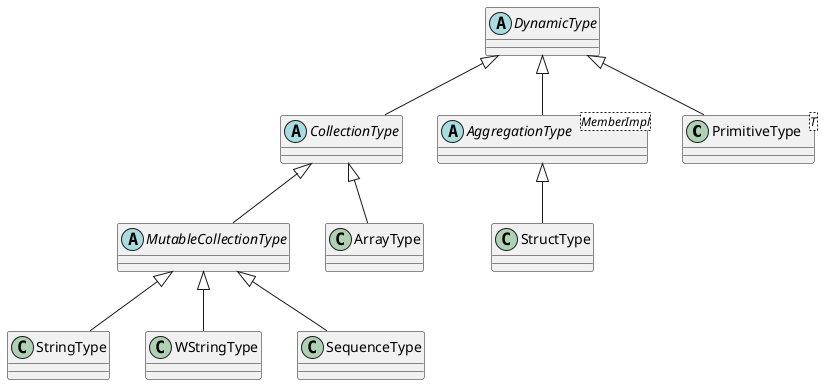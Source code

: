 @startuml
PrimitiveType -up-|> DynamicType
AggregationType -up-|> DynamicType
CollectionType -up-|> DynamicType

StructType -up-|> AggregationType

ArrayType -up-|> CollectionType
MutableCollectionType -up-|> CollectionType

StringType -up-|> MutableCollectionType
WStringType -up-|> MutableCollectionType
SequenceType -up-|> MutableCollectionType

abstract DynamicType
abstract AggregationType<MemberImpl>
abstract CollectionType
abstract MutableCollectionType
class PrimitiveType<T>
@enduml
